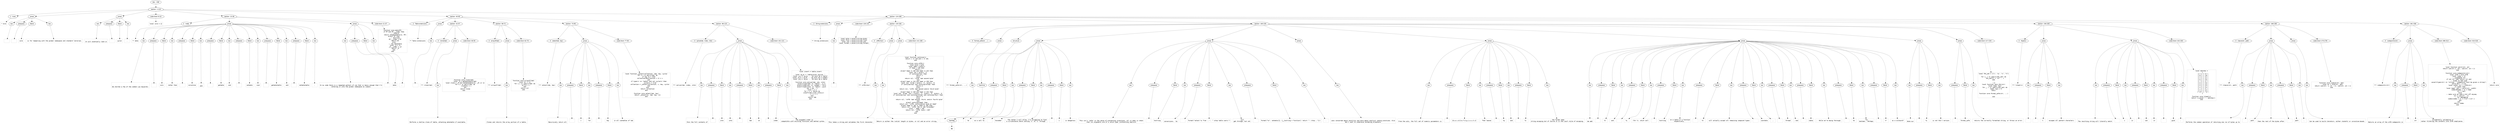 digraph lpegNode {

node [fontname=Helvetica]
edge [style=dashed]

doc_0 [label="doc - 338"]


doc_0 -> { section_1}
{rank=same; section_1}

section_1 [label="section: 1-123"]


// END RANK doc_0

section_1 -> { header_2 prose_3 prose_4 codeblock_5 section_6 section_7 section_8}
{rank=same; header_2 prose_3 prose_4 codeblock_5 section_6 section_7 section_8}

header_2 [label="1 : Core"]

prose_3 [label="prose"]

prose_4 [label="prose"]

codeblock_5 [label="code block 8-10"]

section_6 [label="section: 13-39"]

section_7 [label="section: 40-95"]

section_8 [label="section: 124-280"]


// END RANK section_1

header_2 -> leaf_9
leaf_9  [color=Gray,shape=rectangle,fontname=Inconsolata,label="* Core"]
// END RANK header_2

prose_3 -> { raw_10 prespace_11 literal_12 raw_13}
{rank=same; raw_10 prespace_11 literal_12 raw_13}

raw_10 [label="raw"]

prespace_11 [label="prespace"]

literal_12 [label="literal"]

raw_13 [label="raw"]


// END RANK prose_3

raw_10 -> leaf_14
leaf_14  [color=Gray,shape=rectangle,fontname=Inconsolata,label="
"]
// END RANK raw_10

prespace_11 -> leaf_15
leaf_15  [color=Gray,shape=rectangle,fontname=Inconsolata,label=""]
// END RANK prespace_11

literal_12 -> leaf_16
leaf_16  [color=Gray,shape=rectangle,fontname=Inconsolata,label="core"]
// END RANK literal_12

raw_13 -> leaf_17
leaf_17  [color=Gray,shape=rectangle,fontname=Inconsolata,label=" is for tampering with the global namespace and standard libraries.
"]
// END RANK raw_13

prose_4 -> { raw_18 prespace_19 literal_20 raw_21}
{rank=same; raw_18 prespace_19 literal_20 raw_21}

raw_18 [label="raw"]

prespace_19 [label="prespace"]

literal_20 [label="literal"]

raw_21 [label="raw"]


// END RANK prose_4

raw_18 -> leaf_22
leaf_22  [color=Gray,shape=rectangle,fontname=Inconsolata,label="
It will eventually land in"]
// END RANK raw_18

prespace_19 -> leaf_23
leaf_23  [color=Gray,shape=rectangle,fontname=Inconsolata,label=" "]
// END RANK prespace_19

literal_20 -> leaf_24
leaf_24  [color=Gray,shape=rectangle,fontname=Inconsolata,label="pylon"]
// END RANK literal_20

raw_21 -> leaf_25
leaf_25  [color=Gray,shape=rectangle,fontname=Inconsolata,label=".
"]
// END RANK raw_21

codeblock_5 -> leaf_26
leaf_26  [color=Gray,shape=rectangle,fontname=Inconsolata,label="local core = {}"]
// END RANK codeblock_5

section_6 -> { header_27 prose_28 prose_29 codeblock_30}
{rank=same; header_27 prose_28 prose_29 codeblock_30}

header_27 [label="2 : meta"]

prose_28 [label="prose"]

prose_29 [label="prose"]

codeblock_30 [label="code block 21-37"]


// END RANK section_6

header_27 -> leaf_31
leaf_31  [color=Gray,shape=rectangle,fontname=Inconsolata,label="** meta"]
// END RANK header_27

prose_28 -> { raw_32 prespace_33 literal_34 raw_35 prespace_36 literal_37 raw_38 prespace_39 literal_40 raw_41 prespace_42 literal_43 raw_44 prespace_45 literal_46 raw_47 prespace_48 literal_49 raw_50}
{rank=same; raw_32 prespace_33 literal_34 raw_35 prespace_36 literal_37 raw_38 prespace_39 literal_40 raw_41 prespace_42 literal_43 raw_44 prespace_45 literal_46 raw_47 prespace_48 literal_49 raw_50}

raw_32 [label="raw"]

prespace_33 [label="prespace"]

literal_34 [label="literal"]

raw_35 [label="raw"]

prespace_36 [label="prespace"]

literal_37 [label="literal"]

raw_38 [label="raw"]

prespace_39 [label="prespace"]

literal_40 [label="literal"]

raw_41 [label="raw"]

prespace_42 [label="prespace"]

literal_43 [label="literal"]

raw_44 [label="raw"]

prespace_45 [label="prespace"]

literal_46 [label="literal"]

raw_47 [label="raw"]

prespace_48 [label="prespace"]

literal_49 [label="literal"]

raw_50 [label="raw"]


// END RANK prose_28

raw_32 -> leaf_51
leaf_51  [color=Gray,shape=rectangle,fontname=Inconsolata,label="

We shorten a few of the common Lua keywords:"]
// END RANK raw_32

prespace_33 -> leaf_52
leaf_52  [color=Gray,shape=rectangle,fontname=Inconsolata,label=" "]
// END RANK prespace_33

literal_34 -> leaf_53
leaf_53  [color=Gray,shape=rectangle,fontname=Inconsolata,label="coro"]
// END RANK literal_34

raw_35 -> leaf_54
leaf_54  [color=Gray,shape=rectangle,fontname=Inconsolata,label=" rather than"]
// END RANK raw_35

prespace_36 -> leaf_55
leaf_55  [color=Gray,shape=rectangle,fontname=Inconsolata,label=" "]
// END RANK prespace_36

literal_37 -> leaf_56
leaf_56  [color=Gray,shape=rectangle,fontname=Inconsolata,label="coroutine"]
// END RANK literal_37

raw_38 -> leaf_57
leaf_57  [color=Gray,shape=rectangle,fontname=Inconsolata,label=",
and"]
// END RANK raw_38

prespace_39 -> leaf_58
leaf_58  [color=Gray,shape=rectangle,fontname=Inconsolata,label=" "]
// END RANK prespace_39

literal_40 -> leaf_59
leaf_59  [color=Gray,shape=rectangle,fontname=Inconsolata,label="getmeta"]
// END RANK literal_40

raw_41 -> leaf_60
leaf_60  [color=Gray,shape=rectangle,fontname=Inconsolata,label=" and"]
// END RANK raw_41

prespace_42 -> leaf_61
leaf_61  [color=Gray,shape=rectangle,fontname=Inconsolata,label=" "]
// END RANK prespace_42

literal_43 -> leaf_62
leaf_62  [color=Gray,shape=rectangle,fontname=Inconsolata,label="setmeta"]
// END RANK literal_43

raw_44 -> leaf_63
leaf_63  [color=Gray,shape=rectangle,fontname=Inconsolata,label=" over"]
// END RANK raw_44

prespace_45 -> leaf_64
leaf_64  [color=Gray,shape=rectangle,fontname=Inconsolata,label=" "]
// END RANK prespace_45

literal_46 -> leaf_65
leaf_65  [color=Gray,shape=rectangle,fontname=Inconsolata,label="getmetatable"]
// END RANK literal_46

raw_47 -> leaf_66
leaf_66  [color=Gray,shape=rectangle,fontname=Inconsolata,label=" and"]
// END RANK raw_47

prespace_48 -> leaf_67
leaf_67  [color=Gray,shape=rectangle,fontname=Inconsolata,label=" "]
// END RANK prespace_48

literal_49 -> leaf_68
leaf_68  [color=Gray,shape=rectangle,fontname=Inconsolata,label="setmetatable"]
// END RANK literal_49

raw_50 -> leaf_69
leaf_69  [color=Gray,shape=rectangle,fontname=Inconsolata,label=".
"]
// END RANK raw_50

prose_29 -> { raw_70 prespace_71 literal_72 raw_73}
{rank=same; raw_70 prespace_71 literal_72 raw_73}

raw_70 [label="raw"]

prespace_71 [label="prespace"]

literal_72 [label="literal"]

raw_73 [label="raw"]


// END RANK prose_29

raw_70 -> leaf_74
leaf_74  [color=Gray,shape=rectangle,fontname=Inconsolata,label="
In my code there is a repeated pattern of use that is basic enough that I'm
entering it into the global namespace as simple"]
// END RANK raw_70

prespace_71 -> leaf_75
leaf_75  [color=Gray,shape=rectangle,fontname=Inconsolata,label=" "]
// END RANK prespace_71

literal_72 -> leaf_76
leaf_76  [color=Gray,shape=rectangle,fontname=Inconsolata,label="meta"]
// END RANK literal_72

raw_73 -> leaf_77
leaf_77  [color=Gray,shape=rectangle,fontname=Inconsolata,label=".
"]
// END RANK raw_73

codeblock_30 -> leaf_78
leaf_78  [color=Gray,shape=rectangle,fontname=Inconsolata,label="function core.meta(MT)
   if MT and MT.__index then
      -- inherit
      return setmetatable({}, MT)
   elseif MT then
      -- decorate
      MT.__index = MT
      return MT
   else
      -- new metatable
      local _M = {}
      _M.__index = _M
      return _M
   end
end"]
// END RANK codeblock_30

section_7 -> { header_79 prose_80 section_81 section_82 section_83 section_84}
{rank=same; header_79 prose_80 section_81 section_82 section_83 section_84}

header_79 [label="2 : Table extensions"]

prose_80 [label="prose"]

section_81 [label="section: 42-57"]

section_82 [label="section: 58-72"]

section_83 [label="section: 73-95"]

section_84 [label="section: 96-123"]


// END RANK section_7

header_79 -> leaf_85
leaf_85  [color=Gray,shape=rectangle,fontname=Inconsolata,label="** Table extensions"]
// END RANK header_79

prose_80 -> { raw_86}
{rank=same; raw_86}

raw_86 [label="raw"]


// END RANK prose_80

raw_86 -> leaf_87
leaf_87  [color=Gray,shape=rectangle,fontname=Inconsolata,label="
"]
// END RANK raw_86

section_81 -> { header_88 prose_89 codeblock_90}
{rank=same; header_88 prose_89 codeblock_90}

header_88 [label="3 : clone(tab)"]

prose_89 [label="prose"]

codeblock_90 [label="code block 46-55"]


// END RANK section_81

header_88 -> leaf_91
leaf_91  [color=Gray,shape=rectangle,fontname=Inconsolata,label="*** clone(tab)"]
// END RANK header_88

prose_89 -> { raw_92}
{rank=same; raw_92}

raw_92 [label="raw"]


// END RANK prose_89

raw_92 -> leaf_93
leaf_93  [color=Gray,shape=rectangle,fontname=Inconsolata,label="

Performs a shallow clone of table, attaching metatable if available.
"]
// END RANK raw_92

codeblock_90 -> leaf_94
leaf_94  [color=Gray,shape=rectangle,fontname=Inconsolata,label="function core.clone(tab)
   local _M = getmetatable(tab)
   local clone = _M and setmetatable({}, _M) or {}
   for k,v in pairs(tab) do
      clone[k] = v
   end
   return clone
end"]
// END RANK codeblock_90

section_82 -> { header_95 prose_96 codeblock_97}
{rank=same; header_95 prose_96 codeblock_97}

header_95 [label="3 : arrayof(tab)"]

prose_96 [label="prose"]

codeblock_97 [label="code block 62-70"]


// END RANK section_82

header_95 -> leaf_98
leaf_98  [color=Gray,shape=rectangle,fontname=Inconsolata,label="*** arrayof(tab)"]
// END RANK header_95

prose_96 -> { raw_99}
{rank=same; raw_99}

raw_99 [label="raw"]


// END RANK prose_96

raw_99 -> leaf_100
leaf_100  [color=Gray,shape=rectangle,fontname=Inconsolata,label="

Clones and returns the array portion of a table.
"]
// END RANK raw_99

codeblock_97 -> leaf_101
leaf_101  [color=Gray,shape=rectangle,fontname=Inconsolata,label="function core.arrayof(tab)
   local arr = {}
   for i,v in ipairs(tab) do
      arr[i] = v
   end
   return arr
end"]
// END RANK codeblock_97

section_83 -> { header_102 prose_103 codeblock_104}
{rank=same; header_102 prose_103 codeblock_104}

header_102 [label="3 : select(tab, key)"]

prose_103 [label="prose"]

codeblock_104 [label="code block 77-94"]


// END RANK section_83

header_102 -> leaf_105
leaf_105  [color=Gray,shape=rectangle,fontname=Inconsolata,label="*** select(tab, key)"]
// END RANK header_102

prose_103 -> { raw_106 prespace_107 literal_108 raw_109 prespace_110 literal_111 raw_112}
{rank=same; raw_106 prespace_107 literal_108 raw_109 prespace_110 literal_111 raw_112}

raw_106 [label="raw"]

prespace_107 [label="prespace"]

literal_108 [label="literal"]

raw_109 [label="raw"]

prespace_110 [label="prespace"]

literal_111 [label="literal"]

raw_112 [label="raw"]


// END RANK prose_103

raw_106 -> leaf_113
leaf_113  [color=Gray,shape=rectangle,fontname=Inconsolata,label="

Recursively return all"]
// END RANK raw_106

prespace_107 -> leaf_114
leaf_114  [color=Gray,shape=rectangle,fontname=Inconsolata,label=" "]
// END RANK prespace_107

literal_108 -> leaf_115
leaf_115  [color=Gray,shape=rectangle,fontname=Inconsolata,label="v"]
// END RANK literal_108

raw_109 -> leaf_116
leaf_116  [color=Gray,shape=rectangle,fontname=Inconsolata,label=" for"]
// END RANK raw_109

prespace_110 -> leaf_117
leaf_117  [color=Gray,shape=rectangle,fontname=Inconsolata,label=" "]
// END RANK prespace_110

literal_111 -> leaf_118
leaf_118  [color=Gray,shape=rectangle,fontname=Inconsolata,label="key"]
// END RANK literal_111

raw_112 -> leaf_119
leaf_119  [color=Gray,shape=rectangle,fontname=Inconsolata,label=" in all subtables of tab
"]
// END RANK raw_112

codeblock_104 -> leaf_120
leaf_120  [color=Gray,shape=rectangle,fontname=Inconsolata,label="local function _select(collection, tab, key, cycle)
   for k,v in pairs(tab) do
      if key == k then
         collection[#collection + 1] = v
      end
      if type(v) == \"table\" and not cycle[v] then
         cycle[v] = true
         collection = _select(collection, v, key, cycle)
      end
   end
   return collection
end

function core.select(tab, key)
   return _select({}, tab, key, {})
end"]
// END RANK codeblock_104

section_84 -> { header_121 prose_122 codeblock_123}
{rank=same; header_121 prose_122 codeblock_123}

header_121 [label="3 : splice(tab, index, into)"]

prose_122 [label="prose"]

codeblock_123 [label="code block 101-121"]


// END RANK section_84

header_121 -> leaf_124
leaf_124  [color=Gray,shape=rectangle,fontname=Inconsolata,label="*** splice(tab, index, into)"]
// END RANK header_121

prose_122 -> { raw_125 prespace_126 literal_127 raw_128 prespace_129 literal_130 raw_131 prespace_132 literal_133 raw_134}
{rank=same; raw_125 prespace_126 literal_127 raw_128 prespace_129 literal_130 raw_131 prespace_132 literal_133 raw_134}

raw_125 [label="raw"]

prespace_126 [label="prespace"]

literal_127 [label="literal"]

raw_128 [label="raw"]

prespace_129 [label="prespace"]

literal_130 [label="literal"]

raw_131 [label="raw"]

prespace_132 [label="prespace"]

literal_133 [label="literal"]

raw_134 [label="raw"]


// END RANK prose_122

raw_125 -> leaf_135
leaf_135  [color=Gray,shape=rectangle,fontname=Inconsolata,label="

Puts the full contents of"]
// END RANK raw_125

prespace_126 -> leaf_136
leaf_136  [color=Gray,shape=rectangle,fontname=Inconsolata,label=" "]
// END RANK prespace_126

literal_127 -> leaf_137
leaf_137  [color=Gray,shape=rectangle,fontname=Inconsolata,label="into"]
// END RANK literal_127

raw_128 -> leaf_138
leaf_138  [color=Gray,shape=rectangle,fontname=Inconsolata,label=" into"]
// END RANK raw_128

prespace_129 -> leaf_139
leaf_139  [color=Gray,shape=rectangle,fontname=Inconsolata,label=" "]
// END RANK prespace_129

literal_130 -> leaf_140
leaf_140  [color=Gray,shape=rectangle,fontname=Inconsolata,label="tab"]
// END RANK literal_130

raw_131 -> leaf_141
leaf_141  [color=Gray,shape=rectangle,fontname=Inconsolata,label=" at"]
// END RANK raw_131

prespace_132 -> leaf_142
leaf_142  [color=Gray,shape=rectangle,fontname=Inconsolata,label=" "]
// END RANK prespace_132

literal_133 -> leaf_143
leaf_143  [color=Gray,shape=rectangle,fontname=Inconsolata,label="index"]
// END RANK literal_133

raw_134 -> leaf_144
leaf_144  [color=Gray,shape=rectangle,fontname=Inconsolata,label=".  The argument order is
compatible with existing functions and method syntax.
"]
// END RANK raw_134

codeblock_123 -> leaf_145
leaf_145  [color=Gray,shape=rectangle,fontname=Inconsolata,label="local insert = table.insert

local sp_er = \"table<core>.splice: \"
local _e_1 = sp_er .. \"$1 must be a table\"
local _e_2 = sp_er .. \"$2 must be a number\"
local _e_3 = sp_er .. \"$3 must be a table\"

function core.splice(tab, idx, into)
   assert(type(tab) == \"table\", _e_1)
   assert(type(idx) == \"number\", _e_2)
   assert(type(into) == \"table\", _e_3)
    idx = idx - 1
    local i = 1
    for j = 1, #into do
        insert(tab,i+idx,into[j])
        i = i + 1
    end
    return tab
end"]
// END RANK codeblock_123

section_8 -> { header_146 prose_147 codeblock_148 section_149 section_150 section_151 section_152 section_153}
{rank=same; header_146 prose_147 codeblock_148 section_149 section_150 section_151 section_152 section_153}

header_146 [label="2 : String extensions"]

prose_147 [label="prose"]

codeblock_148 [label="code block 126-131"]

section_149 [label="section: 133-182"]

section_150 [label="section: 183-235"]

section_151 [label="section: 236-265"]

section_152 [label="section: 266-280"]

section_153 [label="section: 281-338"]


// END RANK section_8

header_146 -> leaf_154
leaf_154  [color=Gray,shape=rectangle,fontname=Inconsolata,label="** String extensions"]
// END RANK header_146

prose_147 -> { raw_155}
{rank=same; raw_155}

raw_155 [label="raw"]


// END RANK prose_147

raw_155 -> leaf_156
leaf_156  [color=Gray,shape=rectangle,fontname=Inconsolata,label="
"]
// END RANK raw_155

codeblock_148 -> leaf_157
leaf_157  [color=Gray,shape=rectangle,fontname=Inconsolata,label="local byte = assert(string.byte)
local find = assert(string.find)
local sub = assert(string.sub)
local format = assert(string.format)"]
// END RANK codeblock_148

section_149 -> { header_158 prose_159 prose_160 codeblock_161}
{rank=same; header_158 prose_159 prose_160 codeblock_161}

header_158 [label="3 : utf8(char)"]

prose_159 [label="prose"]

prose_160 [label="prose"]

codeblock_161 [label="code block 141-180"]


// END RANK section_149

header_158 -> leaf_162
leaf_162  [color=Gray,shape=rectangle,fontname=Inconsolata,label="*** utf8(char)"]
// END RANK header_158

prose_159 -> { raw_163}
{rank=same; raw_163}

raw_163 [label="raw"]


// END RANK prose_159

raw_163 -> leaf_164
leaf_164  [color=Gray,shape=rectangle,fontname=Inconsolata,label="

This takes a string and validates the first character.
"]
// END RANK raw_163

prose_160 -> { raw_165}
{rank=same; raw_165}

raw_165 [label="raw"]


// END RANK prose_160

raw_165 -> leaf_166
leaf_166  [color=Gray,shape=rectangle,fontname=Inconsolata,label="
Return is either the (valid) length in bytes, or nil and an error string.
"]
// END RANK raw_165

codeblock_161 -> leaf_167
leaf_167  [color=Gray,shape=rectangle,fontname=Inconsolata,label="local function continue(c)
   return c >= 128 and c <= 191
end

function core.utf8(c)
   local byte = byte
   local head = byte(c)
   if head < 128 then
      return 1
   elseif head >= 194 and head <= 223 then
      local two = byte(c, 2)
      if continue(two) then
         return 2
      else
         return nil, \"utf8: bad second byte\"
      end
   elseif head >= 224 and head <= 239 then
      local two, three = byte(c, 2), byte(c, 3)
      if continue(two) and continue(three) then
         return 3
      else
         return nil, \"utf8: bad second and/or third byte\"
      end
   elseif head >= 240 and head <= 244 then
      local two, three, four = byte(c, 2), byte(c, 3), byte(c, 4)
      if continue(two) and continue(three) and continue(four) then
         return 4
      else
         return nil, \"utf8: bad second, third, and/or fourth byte\"
      end
   elseif continue(head) then
      return nil, \"utf8: continuation byte at head\"
   elseif head == 192 or head == 193 then
      return nil, \"utf8: 192 or 193 forbidden\"
   else -- head > 245
      return nil, \"utf8: byte > 245\"
   end
end"]
// END RANK codeblock_161

section_150 -> { header_168 prose_169 structure_170 prose_171 prose_172 prose_173 prose_174 prose_175 prose_176 prose_177 codeblock_178}
{rank=same; header_168 prose_169 structure_170 prose_171 prose_172 prose_173 prose_174 prose_175 prose_176 prose_177 codeblock_178}

header_168 [label="3 : format_safe(str, ...)"]

prose_169 [label="prose"]

structure_170 [label="structure"]

prose_171 [label="prose"]

prose_172 [label="prose"]

prose_173 [label="prose"]

prose_174 [label="prose"]

prose_175 [label="prose"]

prose_176 [label="prose"]

prose_177 [label="prose"]

codeblock_178 [label="code block 217-234"]


// END RANK section_150

header_168 -> leaf_179
leaf_179  [color=Gray,shape=rectangle,fontname=Inconsolata,label="*** format_safe(str, ...)"]
// END RANK header_168

prose_169 -> { raw_180}
{rank=same; raw_180}

raw_180 [label="raw"]


// END RANK prose_169

raw_180 -> leaf_181
leaf_181  [color=Gray,shape=rectangle,fontname=Inconsolata,label="
"]
// END RANK raw_180

structure_170 -> { hashline_182}
{rank=same; hashline_182}

hashline_182 [label="hashline"]


// END RANK structure_170

hashline_182 -> { hashtag_183}
{rank=same; hashtag_183}

hashtag_183 [label="hashtag"]


// END RANK hashline_182

hashtag_183 -> leaf_184
leaf_184  [color=Gray,shape=rectangle,fontname=Inconsolata,label="NB"]
// END RANK hashtag_183

prose_171 -> { prespace_185 literal_186 raw_187 prespace_188 literal_189 raw_190 prespace_191 literal_192 raw_193}
{rank=same; prespace_185 literal_186 raw_187 prespace_188 literal_189 raw_190 prespace_191 literal_192 raw_193}

prespace_185 [label="prespace"]

literal_186 [label="literal"]

raw_187 [label="raw"]

prespace_188 [label="prespace"]

literal_189 [label="literal"]

raw_190 [label="raw"]

prespace_191 [label="prespace"]

literal_192 [label="literal"]

raw_193 [label="raw"]


// END RANK prose_171

prespace_185 -> leaf_194
leaf_194  [color=Gray,shape=rectangle,fontname=Inconsolata,label=""]
// END RANK prespace_185

literal_186 -> leaf_195
leaf_195  [color=Gray,shape=rectangle,fontname=Inconsolata,label="%d"]
// END RANK literal_186

raw_187 -> leaf_196
leaf_196  [color=Gray,shape=rectangle,fontname=Inconsolata,label=" as a call to"]
// END RANK raw_187

prespace_188 -> leaf_197
leaf_197  [color=Gray,shape=rectangle,fontname=Inconsolata,label=" "]
// END RANK prespace_188

literal_189 -> leaf_198
leaf_198  [color=Gray,shape=rectangle,fontname=Inconsolata,label="tonumber"]
// END RANK literal_189

raw_190 -> leaf_199
leaf_199  [color=Gray,shape=rectangle,fontname=Inconsolata,label=".  The latter I will allow, I'm struggling to find
a circumstance where casting \"1\" to \"1\" through"]
// END RANK raw_190

prespace_191 -> leaf_200
leaf_200  [color=Gray,shape=rectangle,fontname=Inconsolata,label=" "]
// END RANK prespace_191

literal_192 -> leaf_201
leaf_201  [color=Gray,shape=rectangle,fontname=Inconsolata,label="1"]
// END RANK literal_192

raw_193 -> leaf_202
leaf_202  [color=Gray,shape=rectangle,fontname=Inconsolata,label=" is dangerous.
"]
// END RANK raw_193

prose_172 -> { raw_203 prespace_204 literal_205 raw_206 prespace_207 literal_208 raw_209 prespace_210 literal_211 raw_212}
{rank=same; raw_203 prespace_204 literal_205 raw_206 prespace_207 literal_208 raw_209 prespace_210 literal_211 raw_212}

raw_203 [label="raw"]

prespace_204 [label="prespace"]

literal_205 [label="literal"]

raw_206 [label="raw"]

prespace_207 [label="prespace"]

literal_208 [label="literal"]

raw_209 [label="raw"]

prespace_210 [label="prespace"]

literal_211 [label="literal"]

raw_212 [label="raw"]


// END RANK prose_172

raw_203 -> leaf_213
leaf_213  [color=Gray,shape=rectangle,fontname=Inconsolata,label="
This isn't \"safe\" in the sense of preventing injections, all it does is check
that its arguments are of a valid type, prohibiting implicit"]
// END RANK raw_203

prespace_204 -> leaf_214
leaf_214  [color=Gray,shape=rectangle,fontname=Inconsolata,label=" "]
// END RANK prespace_204

literal_205 -> leaf_215
leaf_215  [color=Gray,shape=rectangle,fontname=Inconsolata,label="tostring"]
// END RANK literal_205

raw_206 -> leaf_216
leaf_216  [color=Gray,shape=rectangle,fontname=Inconsolata,label="
conversions.  So"]
// END RANK raw_206

prespace_207 -> leaf_217
leaf_217  [color=Gray,shape=rectangle,fontname=Inconsolata,label=" "]
// END RANK prespace_207

literal_208 -> leaf_218
leaf_218  [color=Gray,shape=rectangle,fontname=Inconsolata,label="format(\"select %s from ...\", \"';drop table users;\")"]
// END RANK literal_208

raw_209 -> leaf_219
leaf_219  [color=Gray,shape=rectangle,fontname=Inconsolata,label=" will
get through, but not"]
// END RANK raw_209

prespace_210 -> leaf_220
leaf_220  [color=Gray,shape=rectangle,fontname=Inconsolata,label=""]
// END RANK prespace_210

literal_211 -> leaf_221
leaf_221  [color=Gray,shape=rectangle,fontname=Inconsolata,label="format(\"%s\", setmeta({}, {__tostring = function() return \"'; drop...\"}))"]
// END RANK literal_211

raw_212 -> leaf_222
leaf_222  [color=Gray,shape=rectangle,fontname=Inconsolata,label=".
"]
// END RANK raw_212

prose_173 -> { raw_223}
{rank=same; raw_223}

raw_223 [label="raw"]


// END RANK prose_173

raw_223 -> leaf_224
leaf_224  [color=Gray,shape=rectangle,fontname=Inconsolata,label="
Less concerned about hostility and more about explicit coding practices. Also
don't want to undermine hardening elsewhere.
"]
// END RANK raw_223

prose_174 -> { raw_225 prespace_226 literal_227 raw_228 prespace_229 literal_230 raw_231 prespace_232 literal_233 raw_234}
{rank=same; raw_225 prespace_226 literal_227 raw_228 prespace_229 literal_230 raw_231 prespace_232 literal_233 raw_234}

raw_225 [label="raw"]

prespace_226 [label="prespace"]

literal_227 [label="literal"]

raw_228 [label="raw"]

prespace_229 [label="prespace"]

literal_230 [label="literal"]

raw_231 [label="raw"]

prespace_232 [label="prespace"]

literal_233 [label="literal"]

raw_234 [label="raw"]


// END RANK prose_174

raw_225 -> leaf_235
leaf_235  [color=Gray,shape=rectangle,fontname=Inconsolata,label="
From the wiki, the full set of numeric parameters is"]
// END RANK raw_225

prespace_226 -> leaf_236
leaf_236  [color=Gray,shape=rectangle,fontname=Inconsolata,label=""]
// END RANK prespace_226

literal_227 -> leaf_237
leaf_237  [color=Gray,shape=rectangle,fontname=Inconsolata,label="{A,a,c,d,E,e,f,G,g,i,o,u,X,x}"]
// END RANK literal_227

raw_228 -> leaf_238
leaf_238  [color=Gray,shape=rectangle,fontname=Inconsolata,label=".  That leaves"]
// END RANK raw_228

prespace_229 -> leaf_239
leaf_239  [color=Gray,shape=rectangle,fontname=Inconsolata,label=" "]
// END RANK prespace_229

literal_230 -> leaf_240
leaf_240  [color=Gray,shape=rectangle,fontname=Inconsolata,label="%q"]
// END RANK literal_230

raw_231 -> leaf_241
leaf_241  [color=Gray,shape=rectangle,fontname=Inconsolata,label=" and"]
// END RANK raw_231

prespace_232 -> leaf_242
leaf_242  [color=Gray,shape=rectangle,fontname=Inconsolata,label=" "]
// END RANK prespace_232

literal_233 -> leaf_243
leaf_243  [color=Gray,shape=rectangle,fontname=Inconsolata,label="%s"]
// END RANK literal_233

raw_234 -> leaf_244
leaf_244  [color=Gray,shape=rectangle,fontname=Inconsolata,label=", the former does
string escaping but of course it is the Lua/C style of escaping.
"]
// END RANK raw_234

prose_175 -> { raw_245 prespace_246 literal_247 raw_248 prespace_249 literal_250 raw_251 prespace_252 literal_253 raw_254 prespace_255 literal_256 raw_257 prespace_258 literal_259 raw_260 prespace_261 literal_262 raw_263 prespace_264 literal_265 raw_266 prespace_267 literal_268 raw_269 prespace_270 literal_271 raw_272}
{rank=same; raw_245 prespace_246 literal_247 raw_248 prespace_249 literal_250 raw_251 prespace_252 literal_253 raw_254 prespace_255 literal_256 raw_257 prespace_258 literal_259 raw_260 prespace_261 literal_262 raw_263 prespace_264 literal_265 raw_266 prespace_267 literal_268 raw_269 prespace_270 literal_271 raw_272}

raw_245 [label="raw"]

prespace_246 [label="prespace"]

literal_247 [label="literal"]

raw_248 [label="raw"]

prespace_249 [label="prespace"]

literal_250 [label="literal"]

raw_251 [label="raw"]

prespace_252 [label="prespace"]

literal_253 [label="literal"]

raw_254 [label="raw"]

prespace_255 [label="prespace"]

literal_256 [label="literal"]

raw_257 [label="raw"]

prespace_258 [label="prespace"]

literal_259 [label="literal"]

raw_260 [label="raw"]

prespace_261 [label="prespace"]

literal_262 [label="literal"]

raw_263 [label="raw"]

prespace_264 [label="prespace"]

literal_265 [label="literal"]

raw_266 [label="raw"]

prespace_267 [label="prespace"]

literal_268 [label="literal"]

raw_269 [label="raw"]

prespace_270 [label="prespace"]

literal_271 [label="literal"]

raw_272 [label="raw"]


// END RANK prose_175

raw_245 -> leaf_273
leaf_273  [color=Gray,shape=rectangle,fontname=Inconsolata,label="
We add"]
// END RANK raw_245

prespace_246 -> leaf_274
leaf_274  [color=Gray,shape=rectangle,fontname=Inconsolata,label=" "]
// END RANK prespace_246

literal_247 -> leaf_275
leaf_275  [color=Gray,shape=rectangle,fontname=Inconsolata,label="%t"]
// END RANK literal_247

raw_248 -> leaf_276
leaf_276  [color=Gray,shape=rectangle,fontname=Inconsolata,label=" and"]
// END RANK raw_248

prespace_249 -> leaf_277
leaf_277  [color=Gray,shape=rectangle,fontname=Inconsolata,label=" "]
// END RANK prespace_249

literal_250 -> leaf_278
leaf_278  [color=Gray,shape=rectangle,fontname=Inconsolata,label="%L"]
// END RANK literal_250

raw_251 -> leaf_279
leaf_279  [color=Gray,shape=rectangle,fontname=Inconsolata,label=" (for λ), which call"]
// END RANK raw_251

prespace_252 -> leaf_280
leaf_280  [color=Gray,shape=rectangle,fontname=Inconsolata,label=" "]
// END RANK prespace_252

literal_253 -> leaf_281
leaf_281  [color=Gray,shape=rectangle,fontname=Inconsolata,label="tostring"]
// END RANK literal_253

raw_254 -> leaf_282
leaf_282  [color=Gray,shape=rectangle,fontname=Inconsolata,label=" on a table or a function
respectively. "]
// END RANK raw_254

prespace_255 -> leaf_283
leaf_283  [color=Gray,shape=rectangle,fontname=Inconsolata,label=" "]
// END RANK prespace_255

literal_256 -> leaf_284
leaf_284  [color=Gray,shape=rectangle,fontname=Inconsolata,label="%t"]
// END RANK literal_256

raw_257 -> leaf_285
leaf_285  [color=Gray,shape=rectangle,fontname=Inconsolata,label=" will actually accept all remaining compound types:"]
// END RANK raw_257

prespace_258 -> leaf_286
leaf_286  [color=Gray,shape=rectangle,fontname=Inconsolata,label=""]
// END RANK prespace_258

literal_259 -> leaf_287
leaf_287  [color=Gray,shape=rectangle,fontname=Inconsolata,label="userdata"]
// END RANK literal_259

raw_260 -> leaf_288
leaf_288  [color=Gray,shape=rectangle,fontname=Inconsolata,label=","]
// END RANK raw_260

prespace_261 -> leaf_289
leaf_289  [color=Gray,shape=rectangle,fontname=Inconsolata,label=" "]
// END RANK prespace_261

literal_262 -> leaf_290
leaf_290  [color=Gray,shape=rectangle,fontname=Inconsolata,label="thread"]
// END RANK literal_262

raw_263 -> leaf_291
leaf_291  [color=Gray,shape=rectangle,fontname=Inconsolata,label=", and"]
// END RANK raw_263

prespace_264 -> leaf_292
leaf_292  [color=Gray,shape=rectangle,fontname=Inconsolata,label=" "]
// END RANK prespace_264

literal_265 -> leaf_293
leaf_293  [color=Gray,shape=rectangle,fontname=Inconsolata,label="cdata"]
// END RANK literal_265

raw_266 -> leaf_294
leaf_294  [color=Gray,shape=rectangle,fontname=Inconsolata,label=".  While we're being thorough,"]
// END RANK raw_266

prespace_267 -> leaf_295
leaf_295  [color=Gray,shape=rectangle,fontname=Inconsolata,label=" "]
// END RANK prespace_267

literal_268 -> leaf_296
leaf_296  [color=Gray,shape=rectangle,fontname=Inconsolata,label="%b"]
// END RANK literal_268

raw_269 -> leaf_297
leaf_297  [color=Gray,shape=rectangle,fontname=Inconsolata,label=" for
boolean.  Perhaps"]
// END RANK raw_269

prespace_270 -> leaf_298
leaf_298  [color=Gray,shape=rectangle,fontname=Inconsolata,label=" "]
// END RANK prespace_270

literal_271 -> leaf_299
leaf_299  [color=Gray,shape=rectangle,fontname=Inconsolata,label="%*"]
// END RANK literal_271

raw_272 -> leaf_300
leaf_300  [color=Gray,shape=rectangle,fontname=Inconsolata,label=" as a wildcard?
"]
// END RANK raw_272

prose_176 -> { raw_301 prespace_302 literal_303 raw_304}
{rank=same; raw_301 prespace_302 literal_303 raw_304}

raw_301 [label="raw"]

prespace_302 [label="prespace"]

literal_303 [label="literal"]

raw_304 [label="raw"]


// END RANK prose_176

raw_301 -> leaf_305
leaf_305  [color=Gray,shape=rectangle,fontname=Inconsolata,label="
Note our"]
// END RANK raw_301

prespace_302 -> leaf_306
leaf_306  [color=Gray,shape=rectangle,fontname=Inconsolata,label=" "]
// END RANK prespace_302

literal_303 -> leaf_307
leaf_307  [color=Gray,shape=rectangle,fontname=Inconsolata,label="%L"]
// END RANK literal_303

raw_304 -> leaf_308
leaf_308  [color=Gray,shape=rectangle,fontname=Inconsolata,label=" is not the C version.
"]
// END RANK raw_304

prose_177 -> { prespace_309 literal_310 raw_311}
{rank=same; prespace_309 literal_310 raw_311}

prespace_309 [label="prespace"]

literal_310 [label="literal"]

raw_311 [label="raw"]


// END RANK prose_177

prespace_309 -> leaf_312
leaf_312  [color=Gray,shape=rectangle,fontname=Inconsolata,label=""]
// END RANK prespace_309

literal_310 -> leaf_313
leaf_313  [color=Gray,shape=rectangle,fontname=Inconsolata,label="format_safe"]
// END RANK literal_310

raw_311 -> leaf_314
leaf_314  [color=Gray,shape=rectangle,fontname=Inconsolata,label=" returns the correctly formatted string, or throws an error.
"]
// END RANK raw_311

codeblock_178 -> leaf_315
leaf_315  [color=Gray,shape=rectangle,fontname=Inconsolata,label="local fmt_set = {\"L\", \"q\", \"s\", \"t\"}

for i, v in ipairs(fmt_set) do
   fmt_set[i] = \"%%\" .. v
end

--[[
local function next_fmt(str)
   local head, tail
   for _, v in ipairs(fmt_set) do
      head, tail = 2
end]]

function core.format_safe(str, ...)

end"]
// END RANK codeblock_178

section_151 -> { header_316 prose_317 prose_318 codeblock_319}
{rank=same; header_316 prose_317 prose_318 codeblock_319}

header_316 [label="3 : litpat(s)"]

prose_317 [label="prose"]

prose_318 [label="prose"]

codeblock_319 [label="code block 242-263"]


// END RANK section_151

header_316 -> leaf_320
leaf_320  [color=Gray,shape=rectangle,fontname=Inconsolata,label="*** litpat(s)"]
// END RANK header_316

prose_317 -> { raw_321 prespace_322 literal_323 raw_324}
{rank=same; raw_321 prespace_322 literal_323 raw_324}

raw_321 [label="raw"]

prespace_322 [label="prespace"]

literal_323 [label="literal"]

raw_324 [label="raw"]


// END RANK prose_317

raw_321 -> leaf_325
leaf_325  [color=Gray,shape=rectangle,fontname=Inconsolata,label=""]
// END RANK raw_321

prespace_322 -> leaf_326
leaf_326  [color=Gray,shape=rectangle,fontname=Inconsolata,label=""]
// END RANK prespace_322

literal_323 -> leaf_327
leaf_327  [color=Gray,shape=rectangle,fontname=Inconsolata,label="%"]
// END RANK literal_323

raw_324 -> leaf_328
leaf_328  [color=Gray,shape=rectangle,fontname=Inconsolata,label=" escapes all pattern characters.
"]
// END RANK raw_324

prose_318 -> { raw_329 prespace_330 literal_331 raw_332 prespace_333 literal_334 raw_335 prespace_336 literal_337 raw_338}
{rank=same; raw_329 prespace_330 literal_331 raw_332 prespace_333 literal_334 raw_335 prespace_336 literal_337 raw_338}

raw_329 [label="raw"]

prespace_330 [label="prespace"]

literal_331 [label="literal"]

raw_332 [label="raw"]

prespace_333 [label="prespace"]

literal_334 [label="literal"]

raw_335 [label="raw"]

prespace_336 [label="prespace"]

literal_337 [label="literal"]

raw_338 [label="raw"]


// END RANK prose_318

raw_329 -> leaf_339
leaf_339  [color=Gray,shape=rectangle,fontname=Inconsolata,label="
The resulting string will literally match"]
// END RANK raw_329

prespace_330 -> leaf_340
leaf_340  [color=Gray,shape=rectangle,fontname=Inconsolata,label=" "]
// END RANK prespace_330

literal_331 -> leaf_341
leaf_341  [color=Gray,shape=rectangle,fontname=Inconsolata,label="s"]
// END RANK literal_331

raw_332 -> leaf_342
leaf_342  [color=Gray,shape=rectangle,fontname=Inconsolata,label=" in"]
// END RANK raw_332

prespace_333 -> leaf_343
leaf_343  [color=Gray,shape=rectangle,fontname=Inconsolata,label=" "]
// END RANK prespace_333

literal_334 -> leaf_344
leaf_344  [color=Gray,shape=rectangle,fontname=Inconsolata,label="sub"]
// END RANK literal_334

raw_335 -> leaf_345
leaf_345  [color=Gray,shape=rectangle,fontname=Inconsolata,label=" or"]
// END RANK raw_335

prespace_336 -> leaf_346
leaf_346  [color=Gray,shape=rectangle,fontname=Inconsolata,label=" "]
// END RANK prespace_336

literal_337 -> leaf_347
leaf_347  [color=Gray,shape=rectangle,fontname=Inconsolata,label="gsub"]
// END RANK literal_337

raw_338 -> leaf_348
leaf_348  [color=Gray,shape=rectangle,fontname=Inconsolata,label=".
"]
// END RANK raw_338

codeblock_319 -> leaf_349
leaf_349  [color=Gray,shape=rectangle,fontname=Inconsolata,label="local matches =
  {
    [\"^\"] = \"%^\";
    [\"$\"] = \"%$\";
    [\"(\"] = \"%(\";
    [\")\"] = \"%)\";
    [\"%\"] = \"%%\";
    [\".\"] = \"%.\";
    [\"[\"] = \"%[\";
    [\"]\"] = \"%]\";
    [\"*\"] = \"%*\";
    [\"+\"] = \"%+\";
    [\"-\"] = \"%-\";
    [\"?\"] = \"%?\";
    [\"\\0\"] = \"%z\";
  }

function core.litpat(s)
    return (s:gsub(\".\", matches))
end"]
// END RANK codeblock_319

section_152 -> { header_350 prose_351 prose_352 codeblock_353}
{rank=same; header_350 prose_351 prose_352 codeblock_353}

header_350 [label="3 : cleave(str, patt)"]

prose_351 [label="prose"]

prose_352 [label="prose"]

codeblock_353 [label="code block 273-278"]


// END RANK section_152

header_350 -> leaf_354
leaf_354  [color=Gray,shape=rectangle,fontname=Inconsolata,label="*** cleave(str, patt)"]
// END RANK header_350

prose_351 -> { raw_355 prespace_356 literal_357 raw_358 prespace_359 literal_360 raw_361}
{rank=same; raw_355 prespace_356 literal_357 raw_358 prespace_359 literal_360 raw_361}

raw_355 [label="raw"]

prespace_356 [label="prespace"]

literal_357 [label="literal"]

raw_358 [label="raw"]

prespace_359 [label="prespace"]

literal_360 [label="literal"]

raw_361 [label="raw"]


// END RANK prose_351

raw_355 -> leaf_362
leaf_362  [color=Gray,shape=rectangle,fontname=Inconsolata,label="

Performs the common operation of returning one run of bytes up to"]
// END RANK raw_355

prespace_356 -> leaf_363
leaf_363  [color=Gray,shape=rectangle,fontname=Inconsolata,label=" "]
// END RANK prespace_356

literal_357 -> leaf_364
leaf_364  [color=Gray,shape=rectangle,fontname=Inconsolata,label="patt"]
// END RANK literal_357

raw_358 -> leaf_365
leaf_365  [color=Gray,shape=rectangle,fontname=Inconsolata,label="
then the rest of the bytes after"]
// END RANK raw_358

prespace_359 -> leaf_366
leaf_366  [color=Gray,shape=rectangle,fontname=Inconsolata,label=" "]
// END RANK prespace_359

literal_360 -> leaf_367
leaf_367  [color=Gray,shape=rectangle,fontname=Inconsolata,label="patt"]
// END RANK literal_360

raw_361 -> leaf_368
leaf_368  [color=Gray,shape=rectangle,fontname=Inconsolata,label=".
"]
// END RANK raw_361

prose_352 -> { raw_369}
{rank=same; raw_369}

raw_369 [label="raw"]


// END RANK prose_352

raw_369 -> leaf_370
leaf_370  [color=Gray,shape=rectangle,fontname=Inconsolata,label="
Can be used to build iterators, either stateful or coroutine-based.
"]
// END RANK raw_369

codeblock_353 -> leaf_371
leaf_371  [color=Gray,shape=rectangle,fontname=Inconsolata,label="function core.cleave(str, pat)
   local at = find(str, pat)
   return sub(str, 1, at - 1), sub(str, at + 1)
end"]
// END RANK codeblock_353

section_153 -> { header_372 prose_373 codeblock_374 codeblock_375}
{rank=same; header_372 prose_373 codeblock_374 codeblock_375}

header_372 [label="3 : codepoints(str)"]

prose_373 [label="prose"]

codeblock_374 [label="code block 286-314"]

codeblock_375 [label="code block 316-318"]


// END RANK section_153

header_372 -> leaf_376
leaf_376  [color=Gray,shape=rectangle,fontname=Inconsolata,label="*** codepoints(str)"]
// END RANK header_372

prose_373 -> { raw_377 prespace_378 literal_379 raw_380}
{rank=same; raw_377 prespace_378 literal_379 raw_380}

raw_377 [label="raw"]

prespace_378 [label="prespace"]

literal_379 [label="literal"]

raw_380 [label="raw"]


// END RANK prose_373

raw_377 -> leaf_381
leaf_381  [color=Gray,shape=rectangle,fontname=Inconsolata,label="

Returns an array of the utf8 codepoints in"]
// END RANK raw_377

prespace_378 -> leaf_382
leaf_382  [color=Gray,shape=rectangle,fontname=Inconsolata,label=" "]
// END RANK prespace_378

literal_379 -> leaf_383
leaf_383  [color=Gray,shape=rectangle,fontname=Inconsolata,label="str"]
// END RANK literal_379

raw_380 -> leaf_384
leaf_384  [color=Gray,shape=rectangle,fontname=Inconsolata,label=", incidentally validating or
rather filtering the contents into utf8 compliance.
"]
// END RANK raw_380

codeblock_374 -> leaf_385
leaf_385  [color=Gray,shape=rectangle,fontname=Inconsolata,label="
local function split(str, at)
   return sub(str,1, at), sub(str, at + 1)
end

function core.codepoints(str)
   local utf8 = core.utf8
   local codes = {}
   -- propagate nil
   if not str then return nil end
   -- break on bad type
   assert(type(str) == \"string\", \"codepoints must be given a string\")
   while #str > 0 do
      local width, err = utf8(str)
      if width then
         local head, tail = split(str, width)
         codes[#codes + 1] = head
         str = tail
      else
         -- make sure we take a bit off anyway
         str = sub(str, -1)
         -- for debugging
         codes[codes + 1] = { err = err }
      end
   end
   return codes
end"]
// END RANK codeblock_374

codeblock_375 -> leaf_386
leaf_386  [color=Gray,shape=rectangle,fontname=Inconsolata,label="return core"]
// END RANK codeblock_375


}
